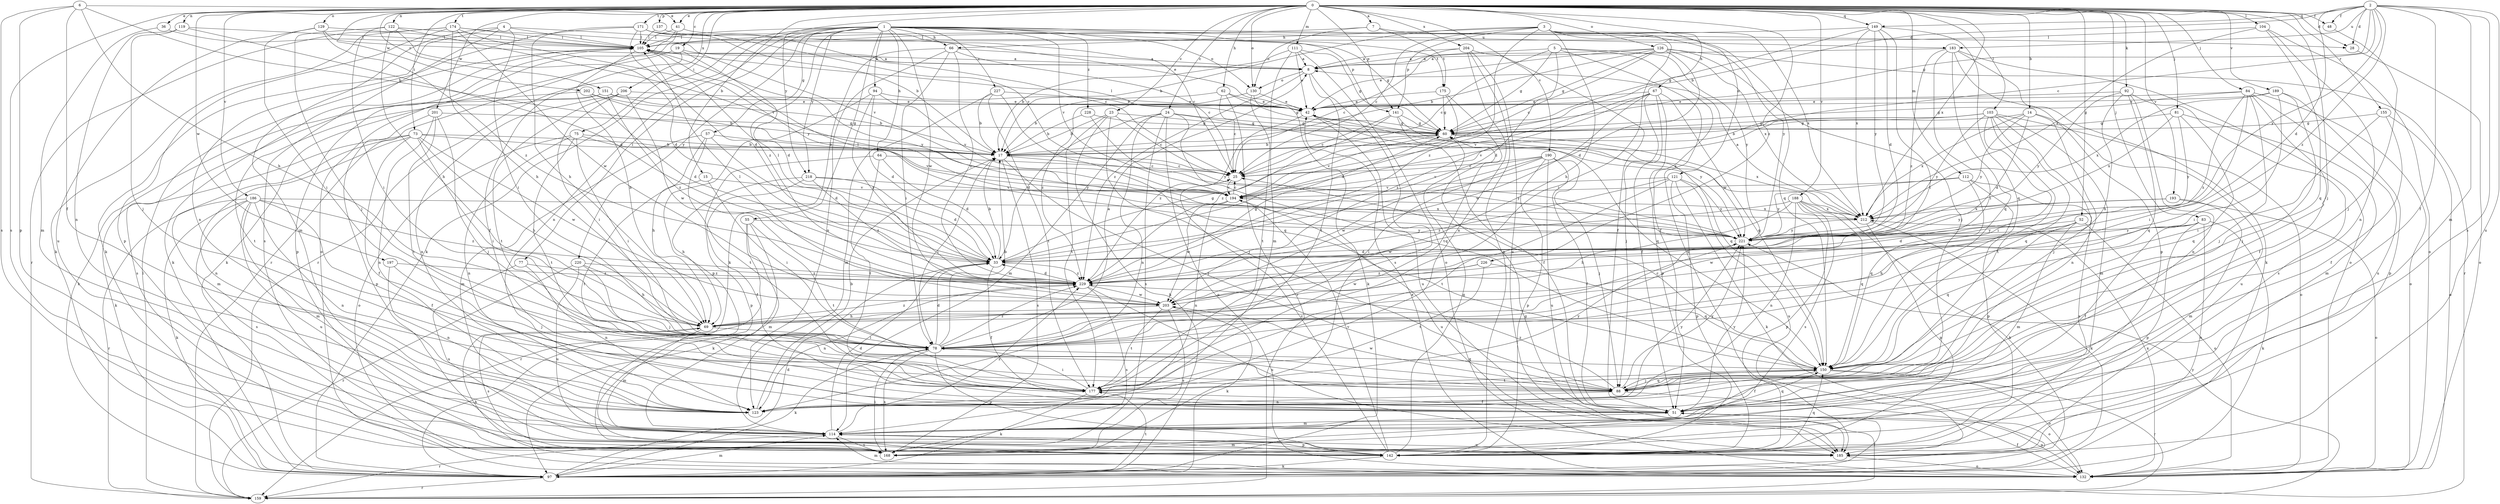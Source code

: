 strict digraph  {
0;
1;
2;
3;
4;
5;
6;
7;
8;
14;
15;
17;
19;
23;
24;
25;
28;
33;
36;
41;
42;
48;
51;
52;
55;
57;
60;
62;
64;
66;
67;
69;
73;
75;
77;
78;
81;
83;
84;
88;
92;
94;
97;
103;
104;
105;
111;
112;
114;
119;
121;
122;
123;
126;
129;
130;
132;
137;
141;
142;
149;
150;
151;
155;
159;
168;
171;
174;
175;
177;
183;
185;
186;
188;
189;
190;
193;
194;
197;
201;
202;
203;
204;
206;
212;
218;
220;
221;
226;
227;
228;
229;
0 -> 7  [label=a];
0 -> 14  [label=b];
0 -> 15  [label=b];
0 -> 19  [label=c];
0 -> 23  [label=c];
0 -> 24  [label=c];
0 -> 28  [label=d];
0 -> 36  [label=e];
0 -> 41  [label=e];
0 -> 48  [label=f];
0 -> 52  [label=g];
0 -> 62  [label=h];
0 -> 73  [label=i];
0 -> 75  [label=i];
0 -> 81  [label=j];
0 -> 83  [label=j];
0 -> 84  [label=j];
0 -> 88  [label=j];
0 -> 92  [label=k];
0 -> 103  [label=l];
0 -> 104  [label=l];
0 -> 111  [label=m];
0 -> 112  [label=m];
0 -> 119  [label=n];
0 -> 121  [label=n];
0 -> 122  [label=n];
0 -> 126  [label=o];
0 -> 129  [label=o];
0 -> 130  [label=o];
0 -> 137  [label=p];
0 -> 141  [label=p];
0 -> 149  [label=q];
0 -> 151  [label=r];
0 -> 155  [label=r];
0 -> 168  [label=s];
0 -> 171  [label=t];
0 -> 174  [label=t];
0 -> 186  [label=v];
0 -> 188  [label=v];
0 -> 189  [label=v];
0 -> 190  [label=v];
0 -> 193  [label=v];
0 -> 197  [label=w];
0 -> 201  [label=w];
0 -> 202  [label=w];
0 -> 204  [label=x];
0 -> 206  [label=x];
0 -> 212  [label=x];
0 -> 218  [label=y];
0 -> 226  [label=z];
1 -> 28  [label=d];
1 -> 55  [label=g];
1 -> 57  [label=g];
1 -> 64  [label=h];
1 -> 66  [label=h];
1 -> 77  [label=i];
1 -> 94  [label=k];
1 -> 97  [label=k];
1 -> 105  [label=l];
1 -> 123  [label=n];
1 -> 130  [label=o];
1 -> 141  [label=p];
1 -> 159  [label=r];
1 -> 175  [label=t];
1 -> 183  [label=u];
1 -> 194  [label=v];
1 -> 203  [label=w];
1 -> 218  [label=y];
1 -> 220  [label=y];
1 -> 227  [label=z];
1 -> 228  [label=z];
1 -> 229  [label=z];
2 -> 17  [label=b];
2 -> 25  [label=c];
2 -> 28  [label=d];
2 -> 33  [label=d];
2 -> 48  [label=f];
2 -> 51  [label=f];
2 -> 60  [label=g];
2 -> 114  [label=m];
2 -> 149  [label=q];
2 -> 168  [label=s];
2 -> 183  [label=u];
2 -> 185  [label=u];
2 -> 221  [label=y];
2 -> 229  [label=z];
3 -> 17  [label=b];
3 -> 25  [label=c];
3 -> 66  [label=h];
3 -> 67  [label=h];
3 -> 69  [label=h];
3 -> 78  [label=i];
3 -> 141  [label=p];
3 -> 150  [label=q];
3 -> 212  [label=x];
3 -> 229  [label=z];
4 -> 60  [label=g];
4 -> 78  [label=i];
4 -> 97  [label=k];
4 -> 105  [label=l];
4 -> 114  [label=m];
4 -> 168  [label=s];
5 -> 8  [label=a];
5 -> 25  [label=c];
5 -> 33  [label=d];
5 -> 51  [label=f];
5 -> 60  [label=g];
5 -> 185  [label=u];
5 -> 221  [label=y];
6 -> 17  [label=b];
6 -> 41  [label=e];
6 -> 51  [label=f];
6 -> 69  [label=h];
6 -> 142  [label=p];
6 -> 168  [label=s];
7 -> 105  [label=l];
7 -> 130  [label=o];
7 -> 175  [label=t];
7 -> 221  [label=y];
8 -> 130  [label=o];
8 -> 168  [label=s];
8 -> 177  [label=t];
8 -> 229  [label=z];
14 -> 33  [label=d];
14 -> 60  [label=g];
14 -> 123  [label=n];
14 -> 185  [label=u];
14 -> 212  [label=x];
14 -> 221  [label=y];
15 -> 78  [label=i];
15 -> 177  [label=t];
15 -> 194  [label=v];
17 -> 25  [label=c];
17 -> 78  [label=i];
17 -> 88  [label=j];
17 -> 168  [label=s];
17 -> 221  [label=y];
19 -> 8  [label=a];
19 -> 33  [label=d];
19 -> 51  [label=f];
19 -> 97  [label=k];
23 -> 17  [label=b];
23 -> 25  [label=c];
23 -> 60  [label=g];
23 -> 88  [label=j];
23 -> 97  [label=k];
23 -> 177  [label=t];
24 -> 33  [label=d];
24 -> 60  [label=g];
24 -> 114  [label=m];
24 -> 123  [label=n];
24 -> 132  [label=o];
24 -> 150  [label=q];
24 -> 168  [label=s];
24 -> 221  [label=y];
25 -> 194  [label=v];
28 -> 132  [label=o];
33 -> 17  [label=b];
33 -> 51  [label=f];
33 -> 60  [label=g];
33 -> 105  [label=l];
33 -> 229  [label=z];
36 -> 105  [label=l];
36 -> 114  [label=m];
41 -> 25  [label=c];
41 -> 105  [label=l];
41 -> 132  [label=o];
41 -> 159  [label=r];
42 -> 60  [label=g];
42 -> 150  [label=q];
42 -> 185  [label=u];
42 -> 229  [label=z];
48 -> 88  [label=j];
51 -> 114  [label=m];
51 -> 132  [label=o];
51 -> 150  [label=q];
51 -> 221  [label=y];
52 -> 33  [label=d];
52 -> 114  [label=m];
52 -> 132  [label=o];
52 -> 150  [label=q];
52 -> 203  [label=w];
52 -> 221  [label=y];
55 -> 97  [label=k];
55 -> 114  [label=m];
55 -> 159  [label=r];
55 -> 177  [label=t];
55 -> 221  [label=y];
57 -> 17  [label=b];
57 -> 33  [label=d];
57 -> 69  [label=h];
57 -> 114  [label=m];
57 -> 177  [label=t];
60 -> 17  [label=b];
60 -> 105  [label=l];
60 -> 194  [label=v];
60 -> 212  [label=x];
60 -> 221  [label=y];
62 -> 17  [label=b];
62 -> 25  [label=c];
62 -> 42  [label=e];
62 -> 60  [label=g];
62 -> 159  [label=r];
64 -> 25  [label=c];
64 -> 33  [label=d];
64 -> 142  [label=p];
64 -> 177  [label=t];
66 -> 8  [label=a];
66 -> 25  [label=c];
66 -> 78  [label=i];
66 -> 97  [label=k];
66 -> 123  [label=n];
66 -> 229  [label=z];
67 -> 42  [label=e];
67 -> 51  [label=f];
67 -> 88  [label=j];
67 -> 142  [label=p];
67 -> 150  [label=q];
67 -> 194  [label=v];
67 -> 203  [label=w];
67 -> 229  [label=z];
69 -> 78  [label=i];
69 -> 114  [label=m];
69 -> 168  [label=s];
69 -> 229  [label=z];
73 -> 17  [label=b];
73 -> 51  [label=f];
73 -> 69  [label=h];
73 -> 78  [label=i];
73 -> 97  [label=k];
73 -> 114  [label=m];
73 -> 123  [label=n];
73 -> 194  [label=v];
73 -> 203  [label=w];
75 -> 17  [label=b];
75 -> 78  [label=i];
75 -> 123  [label=n];
75 -> 132  [label=o];
75 -> 177  [label=t];
75 -> 221  [label=y];
77 -> 123  [label=n];
77 -> 185  [label=u];
77 -> 229  [label=z];
78 -> 8  [label=a];
78 -> 17  [label=b];
78 -> 33  [label=d];
78 -> 97  [label=k];
78 -> 142  [label=p];
78 -> 150  [label=q];
78 -> 168  [label=s];
78 -> 229  [label=z];
81 -> 60  [label=g];
81 -> 114  [label=m];
81 -> 150  [label=q];
81 -> 212  [label=x];
81 -> 221  [label=y];
83 -> 51  [label=f];
83 -> 69  [label=h];
83 -> 97  [label=k];
83 -> 142  [label=p];
83 -> 185  [label=u];
83 -> 221  [label=y];
84 -> 42  [label=e];
84 -> 51  [label=f];
84 -> 60  [label=g];
84 -> 78  [label=i];
84 -> 88  [label=j];
84 -> 132  [label=o];
84 -> 185  [label=u];
84 -> 229  [label=z];
88 -> 123  [label=n];
88 -> 132  [label=o];
88 -> 150  [label=q];
88 -> 203  [label=w];
88 -> 221  [label=y];
88 -> 229  [label=z];
92 -> 42  [label=e];
92 -> 69  [label=h];
92 -> 123  [label=n];
92 -> 150  [label=q];
92 -> 168  [label=s];
92 -> 221  [label=y];
94 -> 33  [label=d];
94 -> 42  [label=e];
94 -> 142  [label=p];
94 -> 194  [label=v];
94 -> 229  [label=z];
97 -> 33  [label=d];
97 -> 51  [label=f];
97 -> 114  [label=m];
97 -> 159  [label=r];
97 -> 177  [label=t];
103 -> 17  [label=b];
103 -> 60  [label=g];
103 -> 78  [label=i];
103 -> 88  [label=j];
103 -> 114  [label=m];
103 -> 132  [label=o];
103 -> 150  [label=q];
103 -> 177  [label=t];
103 -> 194  [label=v];
103 -> 221  [label=y];
104 -> 105  [label=l];
104 -> 123  [label=n];
104 -> 132  [label=o];
104 -> 150  [label=q];
104 -> 212  [label=x];
105 -> 8  [label=a];
105 -> 69  [label=h];
105 -> 97  [label=k];
105 -> 142  [label=p];
105 -> 221  [label=y];
111 -> 8  [label=a];
111 -> 17  [label=b];
111 -> 42  [label=e];
111 -> 60  [label=g];
111 -> 114  [label=m];
111 -> 132  [label=o];
112 -> 142  [label=p];
112 -> 150  [label=q];
112 -> 168  [label=s];
112 -> 194  [label=v];
112 -> 221  [label=y];
114 -> 33  [label=d];
114 -> 142  [label=p];
114 -> 159  [label=r];
114 -> 168  [label=s];
114 -> 185  [label=u];
114 -> 229  [label=z];
119 -> 33  [label=d];
119 -> 88  [label=j];
119 -> 105  [label=l];
119 -> 123  [label=n];
121 -> 97  [label=k];
121 -> 142  [label=p];
121 -> 177  [label=t];
121 -> 185  [label=u];
121 -> 194  [label=v];
121 -> 221  [label=y];
121 -> 229  [label=z];
122 -> 33  [label=d];
122 -> 69  [label=h];
122 -> 78  [label=i];
122 -> 88  [label=j];
122 -> 105  [label=l];
122 -> 194  [label=v];
123 -> 17  [label=b];
123 -> 221  [label=y];
126 -> 8  [label=a];
126 -> 17  [label=b];
126 -> 25  [label=c];
126 -> 33  [label=d];
126 -> 42  [label=e];
126 -> 60  [label=g];
126 -> 88  [label=j];
126 -> 159  [label=r];
126 -> 212  [label=x];
129 -> 8  [label=a];
129 -> 78  [label=i];
129 -> 105  [label=l];
129 -> 185  [label=u];
129 -> 229  [label=z];
130 -> 42  [label=e];
130 -> 97  [label=k];
130 -> 177  [label=t];
130 -> 229  [label=z];
132 -> 42  [label=e];
132 -> 51  [label=f];
132 -> 69  [label=h];
132 -> 114  [label=m];
132 -> 212  [label=x];
137 -> 25  [label=c];
137 -> 105  [label=l];
141 -> 25  [label=c];
141 -> 51  [label=f];
141 -> 60  [label=g];
141 -> 150  [label=q];
141 -> 229  [label=z];
142 -> 25  [label=c];
142 -> 60  [label=g];
142 -> 97  [label=k];
142 -> 114  [label=m];
142 -> 150  [label=q];
142 -> 194  [label=v];
149 -> 33  [label=d];
149 -> 60  [label=g];
149 -> 78  [label=i];
149 -> 105  [label=l];
149 -> 150  [label=q];
149 -> 212  [label=x];
149 -> 221  [label=y];
150 -> 25  [label=c];
150 -> 51  [label=f];
150 -> 88  [label=j];
150 -> 132  [label=o];
150 -> 159  [label=r];
150 -> 177  [label=t];
151 -> 17  [label=b];
151 -> 42  [label=e];
151 -> 97  [label=k];
151 -> 177  [label=t];
151 -> 229  [label=z];
155 -> 51  [label=f];
155 -> 60  [label=g];
155 -> 78  [label=i];
155 -> 132  [label=o];
159 -> 60  [label=g];
159 -> 105  [label=l];
159 -> 221  [label=y];
168 -> 78  [label=i];
171 -> 17  [label=b];
171 -> 25  [label=c];
171 -> 33  [label=d];
171 -> 42  [label=e];
171 -> 69  [label=h];
171 -> 105  [label=l];
171 -> 123  [label=n];
174 -> 69  [label=h];
174 -> 97  [label=k];
174 -> 105  [label=l];
174 -> 142  [label=p];
174 -> 159  [label=r];
174 -> 194  [label=v];
174 -> 203  [label=w];
174 -> 221  [label=y];
175 -> 33  [label=d];
175 -> 42  [label=e];
175 -> 60  [label=g];
175 -> 177  [label=t];
177 -> 51  [label=f];
177 -> 78  [label=i];
177 -> 97  [label=k];
177 -> 221  [label=y];
183 -> 8  [label=a];
183 -> 78  [label=i];
183 -> 97  [label=k];
183 -> 132  [label=o];
183 -> 142  [label=p];
183 -> 150  [label=q];
183 -> 229  [label=z];
185 -> 132  [label=o];
186 -> 51  [label=f];
186 -> 97  [label=k];
186 -> 114  [label=m];
186 -> 123  [label=n];
186 -> 159  [label=r];
186 -> 168  [label=s];
186 -> 185  [label=u];
186 -> 212  [label=x];
186 -> 229  [label=z];
188 -> 69  [label=h];
188 -> 97  [label=k];
188 -> 123  [label=n];
188 -> 142  [label=p];
188 -> 150  [label=q];
188 -> 168  [label=s];
188 -> 203  [label=w];
188 -> 212  [label=x];
189 -> 42  [label=e];
189 -> 78  [label=i];
189 -> 88  [label=j];
189 -> 142  [label=p];
189 -> 212  [label=x];
190 -> 25  [label=c];
190 -> 51  [label=f];
190 -> 78  [label=i];
190 -> 88  [label=j];
190 -> 142  [label=p];
190 -> 185  [label=u];
190 -> 194  [label=v];
190 -> 203  [label=w];
193 -> 114  [label=m];
193 -> 132  [label=o];
193 -> 212  [label=x];
193 -> 221  [label=y];
194 -> 25  [label=c];
194 -> 123  [label=n];
194 -> 185  [label=u];
194 -> 203  [label=w];
194 -> 212  [label=x];
197 -> 88  [label=j];
197 -> 123  [label=n];
197 -> 229  [label=z];
201 -> 60  [label=g];
201 -> 88  [label=j];
201 -> 123  [label=n];
201 -> 142  [label=p];
201 -> 177  [label=t];
202 -> 17  [label=b];
202 -> 33  [label=d];
202 -> 42  [label=e];
202 -> 168  [label=s];
203 -> 69  [label=h];
203 -> 97  [label=k];
203 -> 105  [label=l];
203 -> 168  [label=s];
203 -> 177  [label=t];
204 -> 8  [label=a];
204 -> 25  [label=c];
204 -> 51  [label=f];
204 -> 123  [label=n];
204 -> 142  [label=p];
204 -> 185  [label=u];
206 -> 42  [label=e];
206 -> 78  [label=i];
206 -> 123  [label=n];
206 -> 177  [label=t];
206 -> 203  [label=w];
212 -> 8  [label=a];
212 -> 42  [label=e];
212 -> 97  [label=k];
212 -> 142  [label=p];
212 -> 221  [label=y];
218 -> 33  [label=d];
218 -> 51  [label=f];
218 -> 69  [label=h];
218 -> 194  [label=v];
218 -> 229  [label=z];
220 -> 69  [label=h];
220 -> 88  [label=j];
220 -> 159  [label=r];
220 -> 185  [label=u];
220 -> 229  [label=z];
221 -> 33  [label=d];
221 -> 105  [label=l];
226 -> 150  [label=q];
226 -> 177  [label=t];
226 -> 203  [label=w];
226 -> 229  [label=z];
227 -> 17  [label=b];
227 -> 42  [label=e];
227 -> 114  [label=m];
227 -> 150  [label=q];
227 -> 177  [label=t];
228 -> 17  [label=b];
228 -> 60  [label=g];
228 -> 221  [label=y];
229 -> 33  [label=d];
229 -> 60  [label=g];
229 -> 123  [label=n];
229 -> 168  [label=s];
229 -> 185  [label=u];
229 -> 203  [label=w];
}
